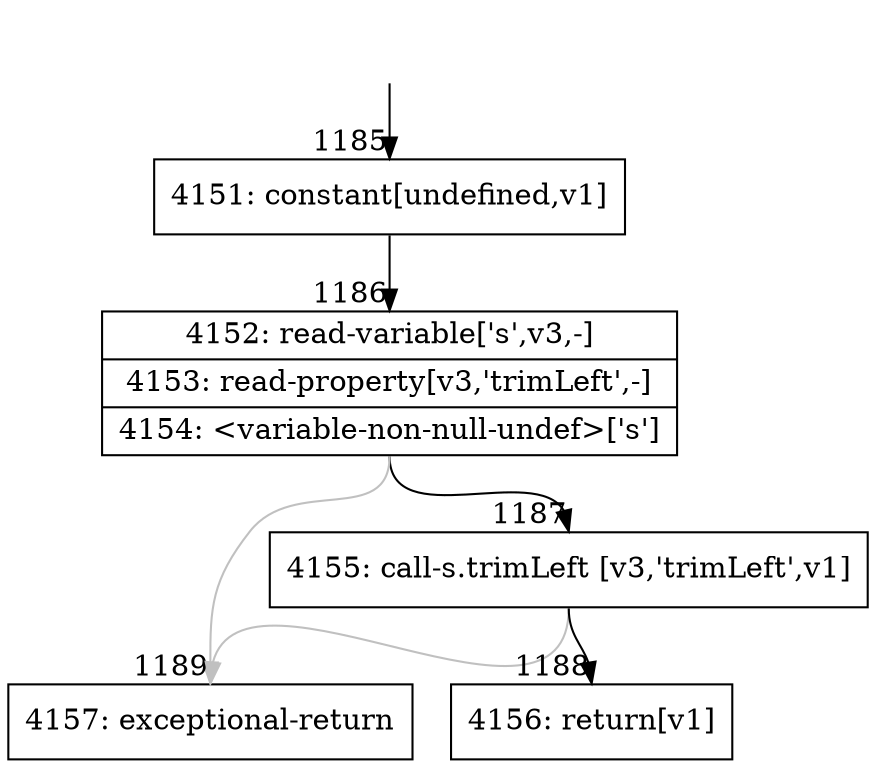 digraph {
rankdir="TD"
BB_entry62[shape=none,label=""];
BB_entry62 -> BB1185 [tailport=s, headport=n, headlabel="    1185"]
BB1185 [shape=record label="{4151: constant[undefined,v1]}" ] 
BB1185 -> BB1186 [tailport=s, headport=n, headlabel="      1186"]
BB1186 [shape=record label="{4152: read-variable['s',v3,-]|4153: read-property[v3,'trimLeft',-]|4154: \<variable-non-null-undef\>['s']}" ] 
BB1186 -> BB1187 [tailport=s, headport=n, headlabel="      1187"]
BB1186 -> BB1189 [tailport=s, headport=n, color=gray, headlabel="      1189"]
BB1187 [shape=record label="{4155: call-s.trimLeft [v3,'trimLeft',v1]}" ] 
BB1187 -> BB1188 [tailport=s, headport=n, headlabel="      1188"]
BB1187 -> BB1189 [tailport=s, headport=n, color=gray]
BB1188 [shape=record label="{4156: return[v1]}" ] 
BB1189 [shape=record label="{4157: exceptional-return}" ] 
//#$~ 1972
}
